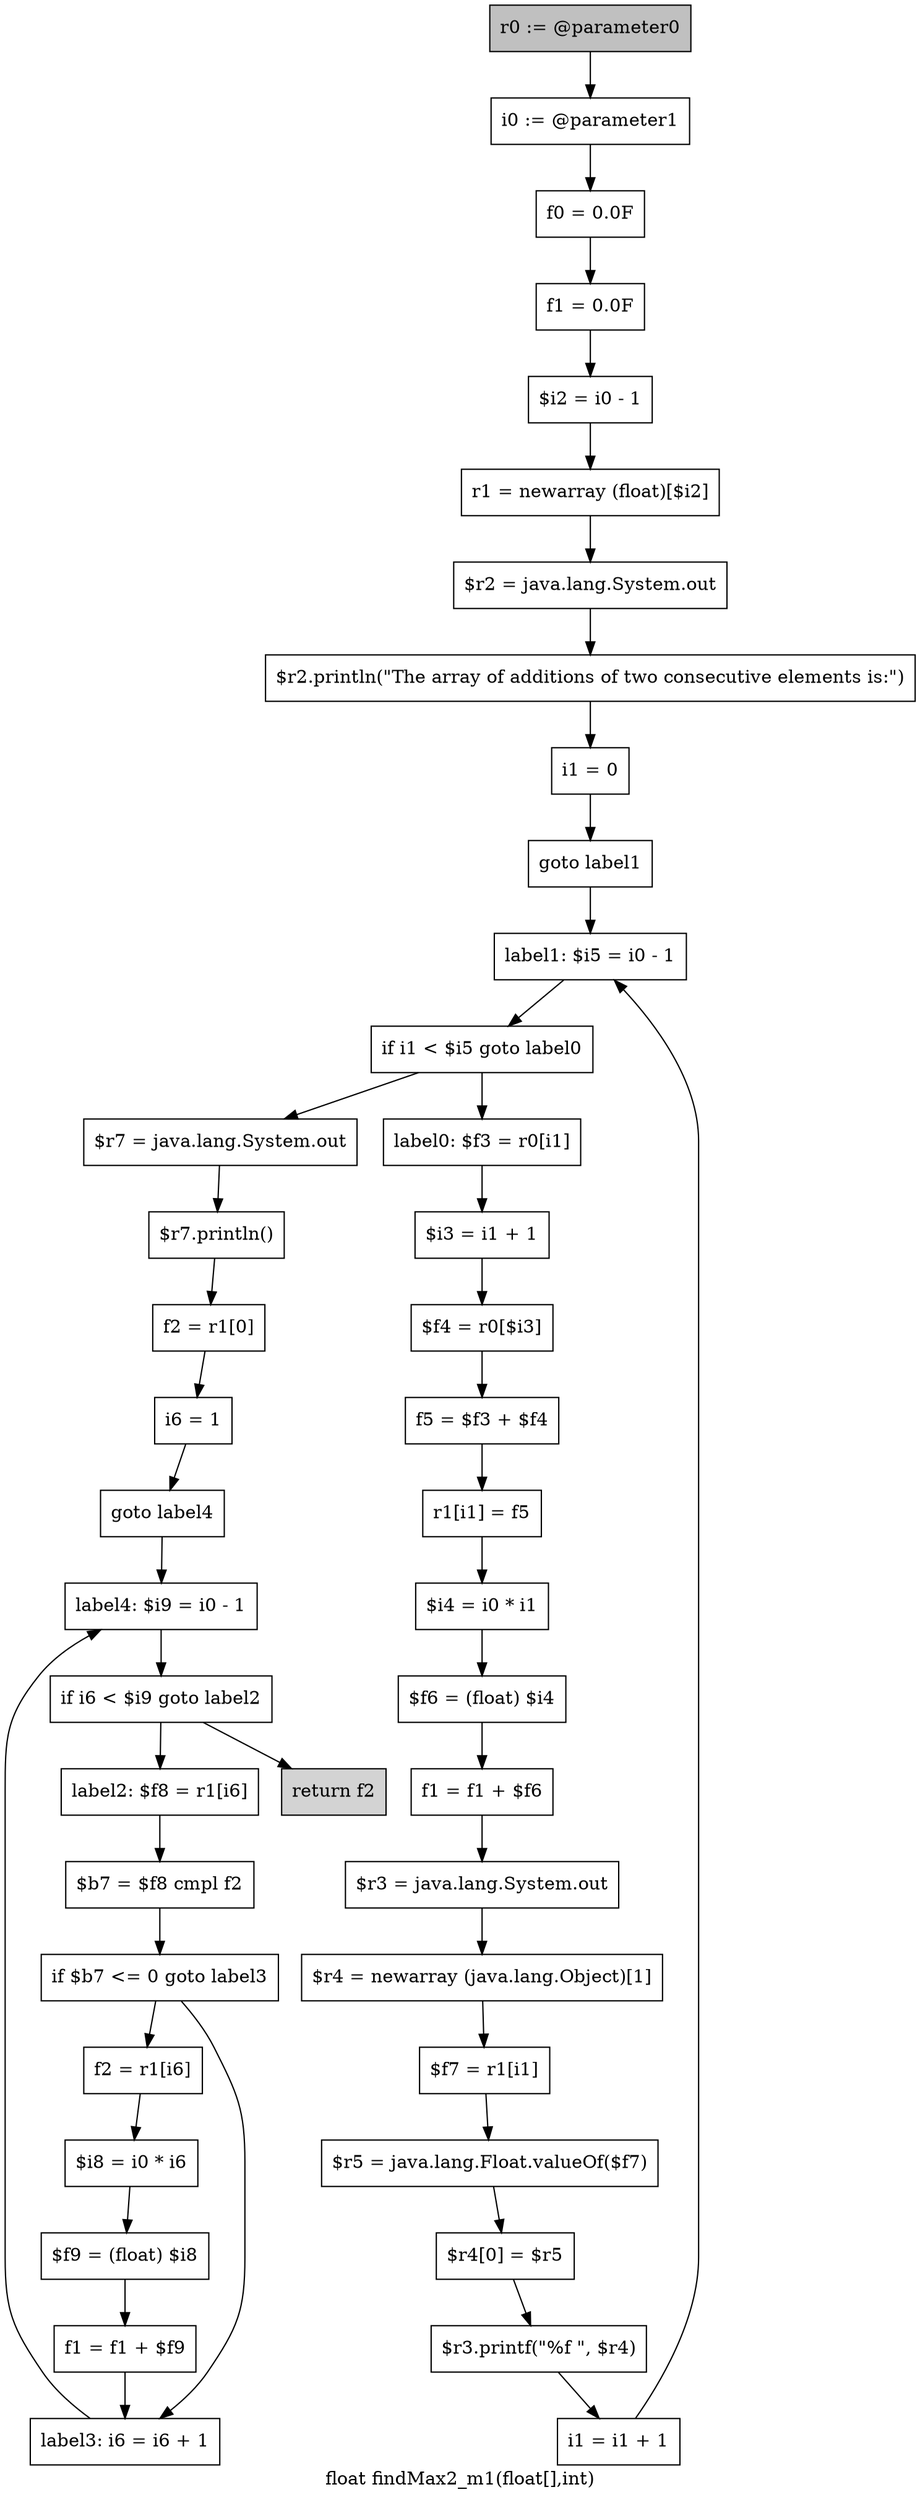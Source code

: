 digraph "float findMax2_m1(float[],int)" {
    label="float findMax2_m1(float[],int)";
    node [shape=box];
    "0" [style=filled,fillcolor=gray,label="r0 := @parameter0",];
    "1" [label="i0 := @parameter1",];
    "0"->"1";
    "2" [label="f0 = 0.0F",];
    "1"->"2";
    "3" [label="f1 = 0.0F",];
    "2"->"3";
    "4" [label="$i2 = i0 - 1",];
    "3"->"4";
    "5" [label="r1 = newarray (float)[$i2]",];
    "4"->"5";
    "6" [label="$r2 = java.lang.System.out",];
    "5"->"6";
    "7" [label="$r2.println(\"The array of additions of two consecutive elements is:\")",];
    "6"->"7";
    "8" [label="i1 = 0",];
    "7"->"8";
    "9" [label="goto label1",];
    "8"->"9";
    "25" [label="label1: $i5 = i0 - 1",];
    "9"->"25";
    "10" [label="label0: $f3 = r0[i1]",];
    "11" [label="$i3 = i1 + 1",];
    "10"->"11";
    "12" [label="$f4 = r0[$i3]",];
    "11"->"12";
    "13" [label="f5 = $f3 + $f4",];
    "12"->"13";
    "14" [label="r1[i1] = f5",];
    "13"->"14";
    "15" [label="$i4 = i0 * i1",];
    "14"->"15";
    "16" [label="$f6 = (float) $i4",];
    "15"->"16";
    "17" [label="f1 = f1 + $f6",];
    "16"->"17";
    "18" [label="$r3 = java.lang.System.out",];
    "17"->"18";
    "19" [label="$r4 = newarray (java.lang.Object)[1]",];
    "18"->"19";
    "20" [label="$f7 = r1[i1]",];
    "19"->"20";
    "21" [label="$r5 = java.lang.Float.valueOf($f7)",];
    "20"->"21";
    "22" [label="$r4[0] = $r5",];
    "21"->"22";
    "23" [label="$r3.printf(\"%f \", $r4)",];
    "22"->"23";
    "24" [label="i1 = i1 + 1",];
    "23"->"24";
    "24"->"25";
    "26" [label="if i1 < $i5 goto label0",];
    "25"->"26";
    "26"->"10";
    "27" [label="$r7 = java.lang.System.out",];
    "26"->"27";
    "28" [label="$r7.println()",];
    "27"->"28";
    "29" [label="f2 = r1[0]",];
    "28"->"29";
    "30" [label="i6 = 1",];
    "29"->"30";
    "31" [label="goto label4",];
    "30"->"31";
    "40" [label="label4: $i9 = i0 - 1",];
    "31"->"40";
    "32" [label="label2: $f8 = r1[i6]",];
    "33" [label="$b7 = $f8 cmpl f2",];
    "32"->"33";
    "34" [label="if $b7 <= 0 goto label3",];
    "33"->"34";
    "35" [label="f2 = r1[i6]",];
    "34"->"35";
    "39" [label="label3: i6 = i6 + 1",];
    "34"->"39";
    "36" [label="$i8 = i0 * i6",];
    "35"->"36";
    "37" [label="$f9 = (float) $i8",];
    "36"->"37";
    "38" [label="f1 = f1 + $f9",];
    "37"->"38";
    "38"->"39";
    "39"->"40";
    "41" [label="if i6 < $i9 goto label2",];
    "40"->"41";
    "41"->"32";
    "42" [style=filled,fillcolor=lightgray,label="return f2",];
    "41"->"42";
}
